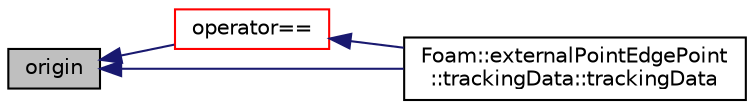 digraph "origin"
{
  bgcolor="transparent";
  edge [fontname="Helvetica",fontsize="10",labelfontname="Helvetica",labelfontsize="10"];
  node [fontname="Helvetica",fontsize="10",shape=record];
  rankdir="LR";
  Node1 [label="origin",height=0.2,width=0.4,color="black", fillcolor="grey75", style="filled", fontcolor="black"];
  Node1 -> Node2 [dir="back",color="midnightblue",fontsize="10",style="solid",fontname="Helvetica"];
  Node2 [label="operator==",height=0.2,width=0.4,color="red",URL="$a00718.html#a3e643ffe42f858284d5c1de36d16e837"];
  Node2 -> Node3 [dir="back",color="midnightblue",fontsize="10",style="solid",fontname="Helvetica"];
  Node3 [label="Foam::externalPointEdgePoint\l::trackingData::trackingData",height=0.2,width=0.4,color="black",URL="$a02749.html#a2700ae22fe241ff633f4e1862d18260b"];
  Node1 -> Node3 [dir="back",color="midnightblue",fontsize="10",style="solid",fontname="Helvetica"];
}
